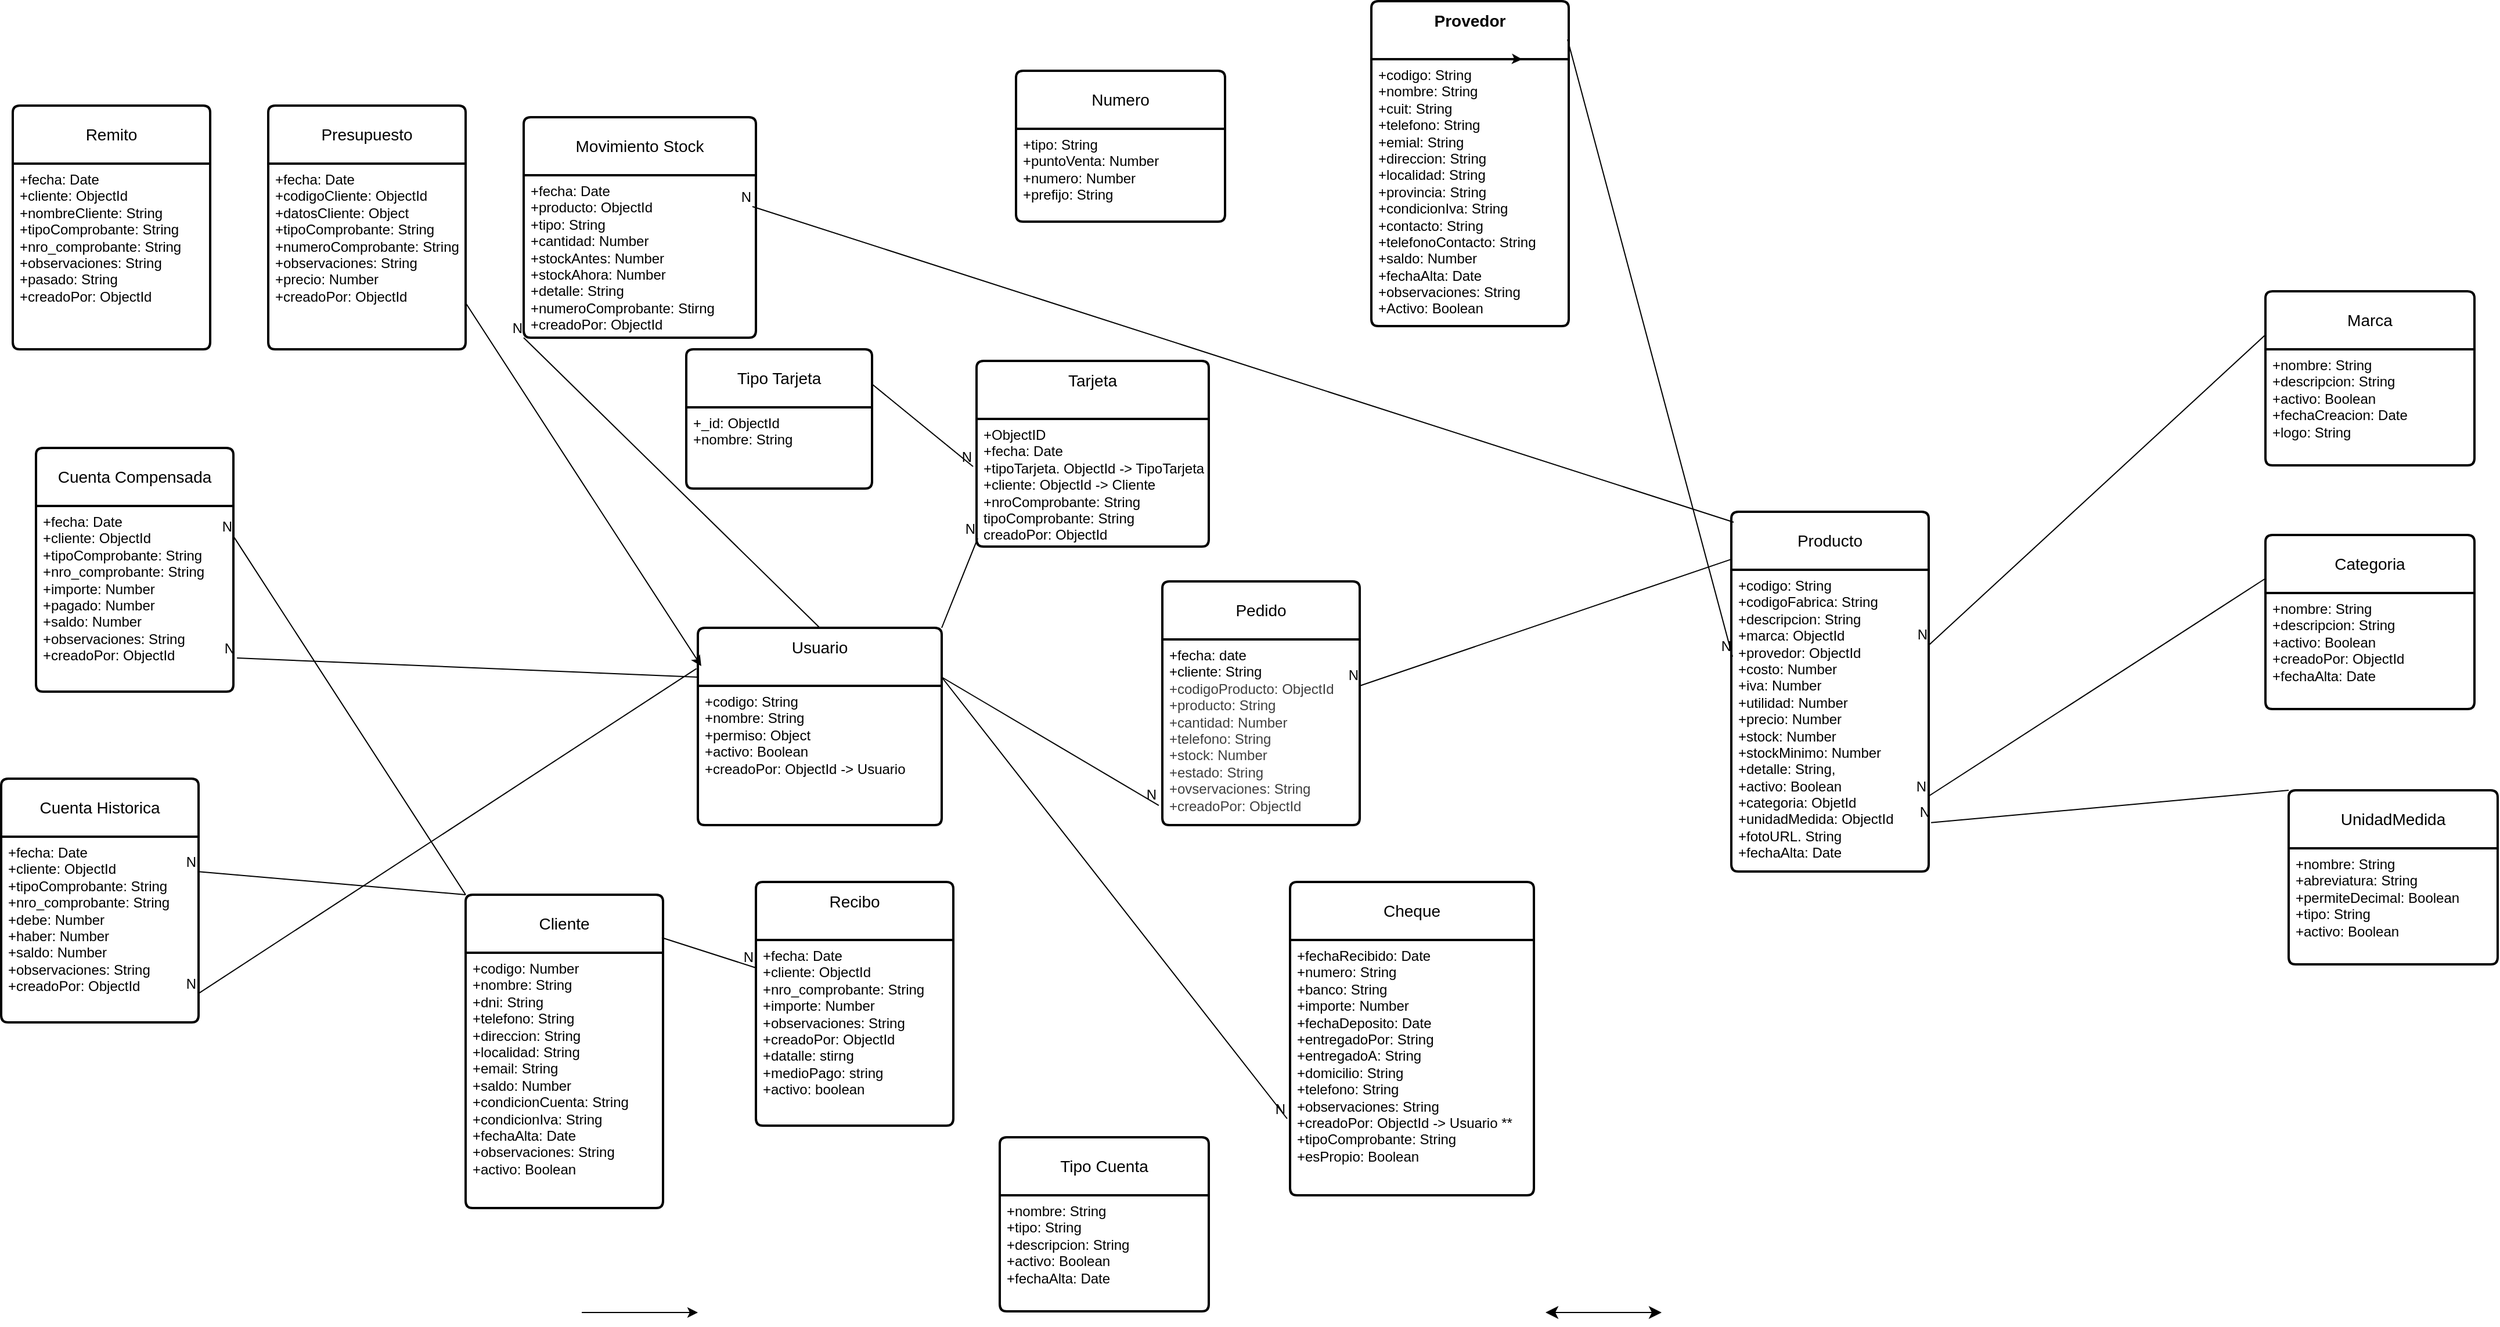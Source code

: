 <mxfile>
    <diagram id="AMF_PIOx8q4Wsd7yPMV6" name="Página-1">
        <mxGraphModel dx="1857" dy="599" grid="1" gridSize="10" guides="1" tooltips="1" connect="1" arrows="1" fold="1" page="1" pageScale="1" pageWidth="827" pageHeight="1169" math="0" shadow="0">
            <root>
                <mxCell id="0"/>
                <mxCell id="1" parent="0"/>
                <mxCell id="78" style="edgeStyle=none;html=1;" parent="1" source="46" target="45" edge="1">
                    <mxGeometry relative="1" as="geometry"/>
                </mxCell>
                <mxCell id="18" value="Tarjeta&lt;div&gt;&lt;br&gt;&lt;/div&gt;" style="swimlane;childLayout=stackLayout;horizontal=1;startSize=50;horizontalStack=0;rounded=1;fontSize=14;fontStyle=0;strokeWidth=2;resizeParent=0;resizeLast=1;shadow=0;dashed=0;align=center;arcSize=4;whiteSpace=wrap;html=1;" parent="1" vertex="1">
                    <mxGeometry x="290" y="350" width="200" height="160" as="geometry"/>
                </mxCell>
                <mxCell id="19" value="+ObjectID&lt;div&gt;+fecha: Date&lt;/div&gt;&lt;div&gt;+tipoTarjeta. ObjectId -&amp;gt; TipoTarjeta&lt;/div&gt;&lt;div&gt;+cliente: ObjectId -&amp;gt; Cliente&lt;/div&gt;&lt;div&gt;+nroComprobante: String&lt;/div&gt;&lt;div&gt;tipoComprobante: String&lt;/div&gt;&lt;div&gt;creadoPor: ObjectId&lt;/div&gt;" style="align=left;strokeColor=none;fillColor=none;spacingLeft=4;fontSize=12;verticalAlign=top;resizable=0;rotatable=0;part=1;html=1;" parent="18" vertex="1">
                    <mxGeometry y="50" width="200" height="110" as="geometry"/>
                </mxCell>
                <mxCell id="20" value="Tipo Tarjeta" style="swimlane;childLayout=stackLayout;horizontal=1;startSize=50;horizontalStack=0;rounded=1;fontSize=14;fontStyle=0;strokeWidth=2;resizeParent=0;resizeLast=1;shadow=0;dashed=0;align=center;arcSize=4;whiteSpace=wrap;html=1;" parent="1" vertex="1">
                    <mxGeometry x="40" y="340" width="160" height="120" as="geometry"/>
                </mxCell>
                <mxCell id="21" value="+_id: ObjectId&lt;div&gt;+nombre: String&lt;/div&gt;" style="align=left;strokeColor=none;fillColor=none;spacingLeft=4;fontSize=12;verticalAlign=top;resizable=0;rotatable=0;part=1;html=1;" parent="20" vertex="1">
                    <mxGeometry y="50" width="160" height="70" as="geometry"/>
                </mxCell>
                <mxCell id="26" value="" style="endArrow=none;html=1;rounded=0;entryX=-0.015;entryY=0.373;entryDx=0;entryDy=0;entryPerimeter=0;exitX=1;exitY=0.25;exitDx=0;exitDy=0;" parent="1" source="20" target="19" edge="1">
                    <mxGeometry relative="1" as="geometry">
                        <mxPoint x="190" y="179.5" as="sourcePoint"/>
                        <mxPoint x="350" y="179.5" as="targetPoint"/>
                    </mxGeometry>
                </mxCell>
                <mxCell id="27" value="N" style="resizable=0;html=1;whiteSpace=wrap;align=right;verticalAlign=bottom;" parent="26" connectable="0" vertex="1">
                    <mxGeometry x="1" relative="1" as="geometry"/>
                </mxCell>
                <mxCell id="29" value="Provedor&lt;div&gt;&lt;br&gt;&lt;/div&gt;" style="swimlane;childLayout=stackLayout;horizontal=1;startSize=50;horizontalStack=0;rounded=1;fontSize=14;fontStyle=1;strokeWidth=2;resizeParent=0;resizeLast=1;shadow=0;dashed=0;align=center;arcSize=4;whiteSpace=wrap;html=1;" parent="1" vertex="1">
                    <mxGeometry x="630" y="40" width="170" height="280" as="geometry"/>
                </mxCell>
                <mxCell id="30" value="+codigo: String&lt;div&gt;+nombre: String&lt;/div&gt;&lt;div&gt;+cuit: String&lt;/div&gt;&lt;div&gt;+telefono: String&lt;/div&gt;&lt;div&gt;+emial: String&lt;/div&gt;&lt;div&gt;+direccion: String&lt;/div&gt;&lt;div&gt;+localidad: String&lt;/div&gt;&lt;div&gt;+provincia: String&lt;/div&gt;&lt;div&gt;+condicionIva: String&lt;/div&gt;&lt;div&gt;+contacto: String&lt;/div&gt;&lt;div&gt;+telefonoContacto: String&lt;/div&gt;&lt;div&gt;+saldo: Number&lt;/div&gt;&lt;div&gt;+fechaAlta: Date&lt;/div&gt;&lt;div&gt;+observaciones: String&lt;/div&gt;&lt;div&gt;+Activo: Boolean&lt;/div&gt;" style="align=left;strokeColor=none;fillColor=none;spacingLeft=4;fontSize=12;verticalAlign=top;resizable=0;rotatable=0;part=1;html=1;" parent="29" vertex="1">
                    <mxGeometry y="50" width="170" height="230" as="geometry"/>
                </mxCell>
                <mxCell id="44" style="edgeStyle=none;html=1;exitX=0.75;exitY=0;exitDx=0;exitDy=0;entryX=0.765;entryY=0.179;entryDx=0;entryDy=0;entryPerimeter=0;" parent="29" source="30" target="29" edge="1">
                    <mxGeometry relative="1" as="geometry"/>
                </mxCell>
                <mxCell id="32" value="Usuario&lt;div&gt;&lt;br&gt;&lt;/div&gt;" style="swimlane;childLayout=stackLayout;horizontal=1;startSize=50;horizontalStack=0;rounded=1;fontSize=14;fontStyle=0;strokeWidth=2;resizeParent=0;resizeLast=1;shadow=0;dashed=0;align=center;arcSize=4;whiteSpace=wrap;html=1;" parent="1" vertex="1">
                    <mxGeometry x="50" y="580" width="210" height="170" as="geometry"/>
                </mxCell>
                <mxCell id="33" value="+codigo: String&lt;div&gt;+nombre: String&lt;/div&gt;&lt;div&gt;+permiso: Object&lt;/div&gt;&lt;div&gt;+activo: Boolean&lt;/div&gt;&lt;div&gt;+creadoPor: ObjectId -&amp;gt; Usuario&lt;/div&gt;&lt;div&gt;&lt;br&gt;&lt;/div&gt;" style="align=left;strokeColor=none;fillColor=none;spacingLeft=4;fontSize=12;verticalAlign=top;resizable=0;rotatable=0;part=1;html=1;" parent="32" vertex="1">
                    <mxGeometry y="50" width="210" height="120" as="geometry"/>
                </mxCell>
                <mxCell id="34" value="&lt;div&gt;UnidadMedida&lt;/div&gt;" style="swimlane;childLayout=stackLayout;horizontal=1;startSize=50;horizontalStack=0;rounded=1;fontSize=14;fontStyle=0;strokeWidth=2;resizeParent=0;resizeLast=1;shadow=0;dashed=0;align=center;arcSize=4;whiteSpace=wrap;html=1;" parent="1" vertex="1">
                    <mxGeometry x="1420" y="720" width="180" height="150" as="geometry"/>
                </mxCell>
                <mxCell id="35" value="&lt;div&gt;+nombre: String&lt;/div&gt;&lt;div&gt;+abreviatura: String&lt;/div&gt;&lt;div&gt;+permiteDecimal: Boolean&lt;/div&gt;&lt;div&gt;+tipo: String&lt;/div&gt;&lt;div&gt;+activo: Boolean&lt;/div&gt;&lt;div&gt;&lt;br&gt;&lt;/div&gt;" style="align=left;strokeColor=none;fillColor=none;spacingLeft=4;fontSize=12;verticalAlign=top;resizable=0;rotatable=0;part=1;html=1;" parent="34" vertex="1">
                    <mxGeometry y="50" width="180" height="100" as="geometry"/>
                </mxCell>
                <mxCell id="36" value="&lt;div&gt;Tipo Cuenta&lt;/div&gt;" style="swimlane;childLayout=stackLayout;horizontal=1;startSize=50;horizontalStack=0;rounded=1;fontSize=14;fontStyle=0;strokeWidth=2;resizeParent=0;resizeLast=1;shadow=0;dashed=0;align=center;arcSize=4;whiteSpace=wrap;html=1;" parent="1" vertex="1">
                    <mxGeometry x="310" y="1019" width="180" height="150" as="geometry"/>
                </mxCell>
                <mxCell id="37" value="&lt;div&gt;+nombre: String&lt;/div&gt;&lt;div&gt;+tipo: String&lt;/div&gt;&lt;div&gt;+descripcion: String&lt;/div&gt;&lt;div&gt;+activo: Boolean&lt;/div&gt;&lt;div&gt;&lt;span style=&quot;background-color: transparent;&quot;&gt;+fechaAlta: Date&lt;/span&gt;&lt;/div&gt;" style="align=left;strokeColor=none;fillColor=none;spacingLeft=4;fontSize=12;verticalAlign=top;resizable=0;rotatable=0;part=1;html=1;" parent="36" vertex="1">
                    <mxGeometry y="50" width="180" height="100" as="geometry"/>
                </mxCell>
                <mxCell id="38" value="&lt;div&gt;Producto&lt;/div&gt;" style="swimlane;childLayout=stackLayout;horizontal=1;startSize=50;horizontalStack=0;rounded=1;fontSize=14;fontStyle=0;strokeWidth=2;resizeParent=0;resizeLast=1;shadow=0;dashed=0;align=center;arcSize=4;whiteSpace=wrap;html=1;" parent="1" vertex="1">
                    <mxGeometry x="940" y="480" width="170" height="310" as="geometry"/>
                </mxCell>
                <mxCell id="39" value="+codigo: String&lt;div&gt;+codigoFabrica: String&lt;/div&gt;&lt;div&gt;+descripcion: String&lt;/div&gt;&lt;div&gt;+marca: ObjectId&lt;/div&gt;&lt;div&gt;+provedor: ObjectId&lt;/div&gt;&lt;div&gt;+costo: Number&lt;/div&gt;&lt;div&gt;+iva: Number&lt;/div&gt;&lt;div&gt;+utilidad: Number&lt;/div&gt;&lt;div&gt;+precio: Number&lt;/div&gt;&lt;div&gt;+stock: Number&lt;/div&gt;&lt;div&gt;+stockMinimo: Number&lt;/div&gt;&lt;div&gt;+detalle: String,&lt;/div&gt;&lt;div&gt;+activo: Boolean&lt;/div&gt;&lt;div&gt;+categoria: ObjetId&lt;/div&gt;&lt;div&gt;+unidadMedida: ObjectId&lt;/div&gt;&lt;div&gt;+fotoURL. String&lt;/div&gt;&lt;div&gt;+fechaAlta: Date&lt;/div&gt;" style="align=left;strokeColor=none;fillColor=none;spacingLeft=4;fontSize=12;verticalAlign=top;resizable=0;rotatable=0;part=1;html=1;" parent="38" vertex="1">
                    <mxGeometry y="50" width="170" height="260" as="geometry"/>
                </mxCell>
                <mxCell id="42" value="" style="endArrow=none;html=1;rounded=0;entryX=1.012;entryY=0.838;entryDx=0;entryDy=0;entryPerimeter=0;exitX=0;exitY=0;exitDx=0;exitDy=0;" parent="1" source="34" target="39" edge="1">
                    <mxGeometry relative="1" as="geometry">
                        <mxPoint x="210" y="560" as="sourcePoint"/>
                        <mxPoint x="257" y="561.5" as="targetPoint"/>
                    </mxGeometry>
                </mxCell>
                <mxCell id="43" value="N" style="resizable=0;html=1;whiteSpace=wrap;align=right;verticalAlign=bottom;" parent="42" connectable="0" vertex="1">
                    <mxGeometry x="1" relative="1" as="geometry"/>
                </mxCell>
                <mxCell id="45" value="&lt;div&gt;Pedido&lt;/div&gt;" style="swimlane;childLayout=stackLayout;horizontal=1;startSize=50;horizontalStack=0;rounded=1;fontSize=14;fontStyle=0;strokeWidth=2;resizeParent=0;resizeLast=1;shadow=0;dashed=0;align=center;arcSize=4;whiteSpace=wrap;html=1;" parent="1" vertex="1">
                    <mxGeometry x="450" y="540" width="170" height="210" as="geometry"/>
                </mxCell>
                <mxCell id="46" value="+fecha: date&lt;div&gt;+cliente: String&lt;/div&gt;&lt;div&gt;&lt;span style=&quot;color: rgb(63, 63, 63);&quot;&gt;+codigoProducto: ObjectId&lt;/span&gt;&lt;/div&gt;&lt;div&gt;&lt;span style=&quot;color: rgb(63, 63, 63);&quot;&gt;+producto: String&lt;/span&gt;&lt;span style=&quot;color: rgb(63, 63, 63);&quot;&gt;&lt;/span&gt;&lt;/div&gt;&lt;div&gt;&lt;span style=&quot;color: rgb(63, 63, 63);&quot;&gt;+cantidad: Number&lt;/span&gt;&lt;/div&gt;&lt;div&gt;&lt;span style=&quot;color: rgb(63, 63, 63);&quot;&gt;+telefono: String&lt;/span&gt;&lt;/div&gt;&lt;div&gt;&lt;span style=&quot;color: rgb(63, 63, 63);&quot;&gt;+stock: Number&lt;/span&gt;&lt;span style=&quot;color: rgb(63, 63, 63);&quot;&gt;&lt;/span&gt;&lt;/div&gt;&lt;div&gt;&lt;span style=&quot;color: rgb(63, 63, 63);&quot;&gt;+estado: String&lt;/span&gt;&lt;/div&gt;&lt;div&gt;&lt;span style=&quot;color: rgb(63, 63, 63);&quot;&gt;+ovservaciones: String&lt;/span&gt;&lt;span style=&quot;color: rgb(63, 63, 63);&quot;&gt;&lt;/span&gt;&lt;/div&gt;&lt;div&gt;&lt;span style=&quot;color: rgb(63, 63, 63);&quot;&gt;+creadoPor: ObjectId&lt;/span&gt;&lt;span style=&quot;color: rgb(63, 63, 63);&quot;&gt;&lt;/span&gt;&lt;/div&gt;" style="align=left;strokeColor=none;fillColor=none;spacingLeft=4;fontSize=12;verticalAlign=top;resizable=0;rotatable=0;part=1;html=1;" parent="45" vertex="1">
                    <mxGeometry y="50" width="170" height="160" as="geometry"/>
                </mxCell>
                <mxCell id="49" value="" style="endArrow=none;html=1;rounded=0;entryX=-0.018;entryY=0.894;entryDx=0;entryDy=0;entryPerimeter=0;exitX=1;exitY=0.25;exitDx=0;exitDy=0;" parent="1" source="32" target="46" edge="1">
                    <mxGeometry relative="1" as="geometry">
                        <mxPoint x="220" y="610" as="sourcePoint"/>
                        <mxPoint x="299" y="610" as="targetPoint"/>
                    </mxGeometry>
                </mxCell>
                <mxCell id="50" value="N" style="resizable=0;html=1;whiteSpace=wrap;align=right;verticalAlign=bottom;" parent="49" connectable="0" vertex="1">
                    <mxGeometry x="1" relative="1" as="geometry"/>
                </mxCell>
                <mxCell id="51" value="" style="endArrow=none;html=1;rounded=0;entryX=1;entryY=0.25;entryDx=0;entryDy=0;exitX=0;exitY=0.132;exitDx=0;exitDy=0;exitPerimeter=0;" parent="1" source="38" target="46" edge="1">
                    <mxGeometry relative="1" as="geometry">
                        <mxPoint x="1181.02" y="448.13" as="sourcePoint"/>
                        <mxPoint x="960" y="960" as="targetPoint"/>
                    </mxGeometry>
                </mxCell>
                <mxCell id="52" value="N" style="resizable=0;html=1;whiteSpace=wrap;align=right;verticalAlign=bottom;" parent="51" connectable="0" vertex="1">
                    <mxGeometry x="1" relative="1" as="geometry"/>
                </mxCell>
                <mxCell id="53" value="" style="endArrow=none;html=1;rounded=0;entryX=0.005;entryY=0.936;entryDx=0;entryDy=0;entryPerimeter=0;exitX=1;exitY=0;exitDx=0;exitDy=0;" parent="1" source="32" target="19" edge="1">
                    <mxGeometry relative="1" as="geometry">
                        <mxPoint x="230" y="780" as="sourcePoint"/>
                        <mxPoint x="469" y="845" as="targetPoint"/>
                    </mxGeometry>
                </mxCell>
                <mxCell id="54" value="N" style="resizable=0;html=1;whiteSpace=wrap;align=right;verticalAlign=bottom;" parent="53" connectable="0" vertex="1">
                    <mxGeometry x="1" relative="1" as="geometry"/>
                </mxCell>
                <mxCell id="55" value="&lt;div&gt;Numero&lt;/div&gt;" style="swimlane;childLayout=stackLayout;horizontal=1;startSize=50;horizontalStack=0;rounded=1;fontSize=14;fontStyle=0;strokeWidth=2;resizeParent=0;resizeLast=1;shadow=0;dashed=0;align=center;arcSize=4;whiteSpace=wrap;html=1;" parent="1" vertex="1">
                    <mxGeometry x="324" y="100" width="180" height="130" as="geometry"/>
                </mxCell>
                <mxCell id="56" value="&lt;div&gt;+tipo: String&lt;/div&gt;&lt;div&gt;+puntoVenta: Number&lt;/div&gt;&lt;div&gt;+numero: Number&lt;/div&gt;&lt;div&gt;+prefijo: String&lt;/div&gt;&lt;div&gt;&lt;span style=&quot;font-family: monospace; font-size: 0px;&quot;&gt;%3CmxGraphModel%3E%3Croot%3E%3CmxCell%20id%3D%220%22%2F%3E%3CmxCell%20id%3D%221%22%20parent%3D%220%22%2F%3E%3CmxCell%20id%3D%222%22%20value%3D%22Usuario%26lt%3Bdiv%26gt%3B%26lt%3Bbr%26gt%3B%26lt%3B%2Fdiv%26gt%3B%22%20style%3D%22swimlane%3BchildLayout%3DstackLayout%3Bhorizontal%3D1%3BstartSize%3D50%3BhorizontalStack%3D0%3Brounded%3D1%3BfontSize%3D14%3BfontStyle%3D0%3BstrokeWidth%3D2%3BresizeParent%3D0%3BresizeLast%3D1%3Bshadow%3D0%3Bdashed%3D0%3Balign%3Dcenter%3BarcSize%3D4%3BwhiteSpace%3Dwrap%3Bhtml%3D1%3B%22%20vertex%3D%221%22%20parent%3D%221%22%3E%3CmxGeometry%20x%3D%2280%22%20y%3D%22740%22%20width%3D%22180%22%20height%3D%22150%22%20as%3D%22geometry%22%2F%3E%3C%2FmxCell%3E%3CmxCell%20id%3D%223%22%20value%3D%22%2Bcodigo%3A%20String%26lt%3Bdiv%26gt%3B%2Bnombre%3A%20String%26lt%3B%2Fdiv%26gt%3B%26lt%3Bdiv%26gt%3B%2Bpermiso%3A%20Object%26lt%3B%2Fdiv%26gt%3B%26lt%3Bdiv%26gt%3B%2Bactivo%3A%20Boolean%26lt%3B%2Fdiv%26gt%3B%26lt%3Bdiv%26gt%3B%2BcreadoPor%3A%20ObjectId%20-%26amp%3Bgt%3B%20Usuario%26lt%3B%2Fdiv%26gt%3B%26lt%3Bdiv%26gt%3B%26lt%3Bbr%26gt%3B%26lt%3B%2Fdiv%26gt%3B%22%20style%3D%22align%3Dleft%3BstrokeColor%3Dnone%3BfillColor%3Dnone%3BspacingLeft%3D4%3BfontSize%3D12%3BverticalAlign%3Dtop%3Bresizable%3D0%3Brotatable%3D0%3Bpart%3D1%3Bhtml%3D1%3B%22%20vertex%3D%221%22%20parent%3D%222%22%3E%3CmxGeometry%20y%3D%2250%22%20width%3D%22180%22%20height%3D%22100%22%20as%3D%22geometry%22%2F%3E%3C%2FmxCell%3E%3C%2Froot%3E%3C%2FmxGraphModel%3E+&lt;/span&gt;&lt;span style=&quot;font-family: monospace; font-size: 0px; background-color: transparent;&quot;&gt;%3CmxGraphModel%3E%3Croot%3E%3CmxCell%20id%3D%220%22%2F%3E%3CmxCell%20id%3D%221%22%20parent%3D%220%22%2F%3E%3CmxCell%20id%3D%222%22%20value%3D%22Usuario%26lt%3Bdiv%26gt%3B%26lt%3Bbr%26gt%3B%26lt%3B%2Fdiv%26gt%3B%22%20style%3D%22swimlane%3BchildLayout%3DstackLayout%3Bhorizontal%3D1%3BstartSize%3D50%3BhorizontalStack%3D0%3Brounded%3D1%3BfontSize%3D14%3BfontStyle%3D0%3BstrokeWidth%3D2%3BresizeParent%3D0%3BresizeLast%3D1%3Bshadow%3D0%3Bdashed%3D0%3Balign%3Dcenter%3BarcSize%3D4%3BwhiteSpace%3Dwrap%3Bhtml%3D1%3B%22%20vertex%3D%221%22%20parent%3D%221%22%3E%3CmxGeometry%20x%3D%2280%22%20y%3D%22740%22%20width%3D%22180%22%20height%3D%22150%22%20as%3D%22geometry%22%2F%3E%3C%2FmxCell%3E%3CmxCell%20id%3D%223%22%20value%3D%22%2Bcodigo%3A%20String%26lt%3Bdiv%26gt%3B%2Bnombre%3A%20String%26lt%3B%2Fdiv%26gt%3B%26lt%3Bdiv%26gt%3B%2Bpermiso%3A%20Object%26lt%3B%2Fdiv%26gt%3B%26lt%3Bdiv%26gt%3B%2Bactivo%3A%20Boolean%26lt%3B%2Fdiv%26gt%3B%26lt%3Bdiv%26gt%3B%2BcreadoPor%3A%20ObjectId%20-%26amp%3Bgt%3B%20Usuario%26lt%3B%2Fdiv%26gt%3B%26lt%3Bdiv%26gt%3B%26lt%3Bbr%26gt%3B%26lt%3B%2Fdiv%26gt%3B%22%20style%3D%22align%3Dleft%3BstrokeColor%3Dnone%3BfillColor%3Dnone%3BspacingLeft%3D4%3BfontSize%3D12%3BverticalAlign%3Dtop%3Bresizable%3D0%3Brotatable%3D0%3Bpart%3D1%3Bhtml%3D1%3B%22%20vertex%3D%221%22%20parent%3D%222%22%3E%3CmxGeometry%20y%3D%2250%22%20width%3D%22180%22%20height%3D%22100%22%20as%3D%22geometry%22%2F%3E%3C%2FmxCell%3E%3C%2Froot%3E%3C%2FmxGraphModel%3E&lt;/span&gt;&lt;/div&gt;" style="align=left;strokeColor=none;fillColor=none;spacingLeft=4;fontSize=12;verticalAlign=top;resizable=0;rotatable=0;part=1;html=1;" parent="55" vertex="1">
                    <mxGeometry y="50" width="180" height="80" as="geometry"/>
                </mxCell>
                <mxCell id="57" value="" style="edgeStyle=none;orthogonalLoop=1;jettySize=auto;html=1;" parent="1" edge="1">
                    <mxGeometry width="100" relative="1" as="geometry">
                        <mxPoint x="-50" y="1170" as="sourcePoint"/>
                        <mxPoint x="50" y="1170" as="targetPoint"/>
                        <Array as="points"/>
                    </mxGeometry>
                </mxCell>
                <mxCell id="58" value="" style="edgeStyle=none;orthogonalLoop=1;jettySize=auto;html=1;endArrow=classic;startArrow=classic;endSize=8;startSize=8;" parent="1" edge="1">
                    <mxGeometry width="100" relative="1" as="geometry">
                        <mxPoint x="780" y="1170" as="sourcePoint"/>
                        <mxPoint x="880" y="1170" as="targetPoint"/>
                        <Array as="points"/>
                    </mxGeometry>
                </mxCell>
                <mxCell id="59" value="&lt;div&gt;Movimiento Stock&lt;/div&gt;" style="swimlane;childLayout=stackLayout;horizontal=1;startSize=50;horizontalStack=0;rounded=1;fontSize=14;fontStyle=0;strokeWidth=2;resizeParent=0;resizeLast=1;shadow=0;dashed=0;align=center;arcSize=4;whiteSpace=wrap;html=1;" parent="1" vertex="1">
                    <mxGeometry x="-100" y="140" width="200" height="190" as="geometry"/>
                </mxCell>
                <mxCell id="60" value="+fecha: Date&lt;div&gt;+producto: ObjectId&lt;/div&gt;&lt;div&gt;+tipo: String&lt;/div&gt;&lt;div&gt;+cantidad: Number&lt;/div&gt;&lt;div&gt;+stockAntes: Number&lt;/div&gt;&lt;div&gt;+stockAhora: Number&lt;/div&gt;&lt;div&gt;+detalle: String&lt;/div&gt;&lt;div&gt;+numeroComprobante: Stirng&lt;/div&gt;&lt;div&gt;+creadoPor: ObjectId&lt;/div&gt;" style="align=left;strokeColor=none;fillColor=none;spacingLeft=4;fontSize=12;verticalAlign=top;resizable=0;rotatable=0;part=1;html=1;" parent="59" vertex="1">
                    <mxGeometry y="50" width="200" height="140" as="geometry"/>
                </mxCell>
                <mxCell id="61" value="" style="endArrow=none;html=1;rounded=0;entryX=0.985;entryY=0.193;entryDx=0;entryDy=0;entryPerimeter=0;exitX=0.012;exitY=0.029;exitDx=0;exitDy=0;exitPerimeter=0;" parent="1" source="38" target="60" edge="1">
                    <mxGeometry relative="1" as="geometry">
                        <mxPoint x="1180" y="450" as="sourcePoint"/>
                        <mxPoint x="1030" y="380" as="targetPoint"/>
                    </mxGeometry>
                </mxCell>
                <mxCell id="62" value="N" style="resizable=0;html=1;whiteSpace=wrap;align=right;verticalAlign=bottom;" parent="61" connectable="0" vertex="1">
                    <mxGeometry x="1" relative="1" as="geometry"/>
                </mxCell>
                <mxCell id="63" value="" style="endArrow=none;html=1;rounded=0;entryX=0;entryY=1;entryDx=0;entryDy=0;exitX=0.5;exitY=0;exitDx=0;exitDy=0;" parent="1" source="32" target="60" edge="1">
                    <mxGeometry relative="1" as="geometry">
                        <mxPoint x="230" y="770" as="sourcePoint"/>
                        <mxPoint x="487" y="586" as="targetPoint"/>
                    </mxGeometry>
                </mxCell>
                <mxCell id="64" value="N" style="resizable=0;html=1;whiteSpace=wrap;align=right;verticalAlign=bottom;" parent="63" connectable="0" vertex="1">
                    <mxGeometry x="1" relative="1" as="geometry"/>
                </mxCell>
                <mxCell id="65" value="&lt;div&gt;Marca&lt;/div&gt;" style="swimlane;childLayout=stackLayout;horizontal=1;startSize=50;horizontalStack=0;rounded=1;fontSize=14;fontStyle=0;strokeWidth=2;resizeParent=0;resizeLast=1;shadow=0;dashed=0;align=center;arcSize=4;whiteSpace=wrap;html=1;" parent="1" vertex="1">
                    <mxGeometry x="1400" y="290" width="180" height="150" as="geometry"/>
                </mxCell>
                <mxCell id="66" value="+nombre: String&lt;div&gt;+descripcion: String&lt;/div&gt;&lt;div&gt;+activo: Boolean&lt;/div&gt;&lt;div&gt;+fechaCreacion: Date&lt;/div&gt;&lt;div&gt;+logo: String&lt;/div&gt;" style="align=left;strokeColor=none;fillColor=none;spacingLeft=4;fontSize=12;verticalAlign=top;resizable=0;rotatable=0;part=1;html=1;" parent="65" vertex="1">
                    <mxGeometry y="50" width="180" height="100" as="geometry"/>
                </mxCell>
                <mxCell id="67" value="" style="endArrow=none;html=1;rounded=0;entryX=1;entryY=0.25;entryDx=0;entryDy=0;exitX=0;exitY=0.25;exitDx=0;exitDy=0;" parent="1" source="65" target="39" edge="1">
                    <mxGeometry relative="1" as="geometry">
                        <mxPoint x="1070" y="385" as="sourcePoint"/>
                        <mxPoint x="1169" y="240" as="targetPoint"/>
                    </mxGeometry>
                </mxCell>
                <mxCell id="68" value="N" style="resizable=0;html=1;whiteSpace=wrap;align=right;verticalAlign=bottom;" parent="67" connectable="0" vertex="1">
                    <mxGeometry x="1" relative="1" as="geometry"/>
                </mxCell>
                <mxCell id="69" value="" style="endArrow=none;html=1;rounded=0;entryX=0.006;entryY=0.288;entryDx=0;entryDy=0;entryPerimeter=0;exitX=0.994;exitY=0.118;exitDx=0;exitDy=0;exitPerimeter=0;" parent="1" source="29" target="39" edge="1">
                    <mxGeometry relative="1" as="geometry">
                        <mxPoint x="900" y="170" as="sourcePoint"/>
                        <mxPoint x="979" y="553" as="targetPoint"/>
                    </mxGeometry>
                </mxCell>
                <mxCell id="70" value="N" style="resizable=0;html=1;whiteSpace=wrap;align=right;verticalAlign=bottom;" parent="69" connectable="0" vertex="1">
                    <mxGeometry x="1" relative="1" as="geometry"/>
                </mxCell>
                <mxCell id="71" value="Cuenta Historica" style="swimlane;childLayout=stackLayout;horizontal=1;startSize=50;horizontalStack=0;rounded=1;fontSize=14;fontStyle=0;strokeWidth=2;resizeParent=0;resizeLast=1;shadow=0;dashed=0;align=center;arcSize=4;whiteSpace=wrap;html=1;" parent="1" vertex="1">
                    <mxGeometry x="-550" y="710" width="170" height="210" as="geometry"/>
                </mxCell>
                <mxCell id="72" value="+fecha: Date&lt;div&gt;+cliente: ObjectId&lt;/div&gt;&lt;div&gt;+tipoComprobante: String&lt;/div&gt;&lt;div&gt;+nro_comprobante: String&lt;/div&gt;&lt;div&gt;+debe: Number&lt;/div&gt;&lt;div&gt;+haber: Number&lt;/div&gt;&lt;div&gt;+saldo: Number&lt;/div&gt;&lt;div&gt;+observaciones: String&lt;/div&gt;&lt;div&gt;+creadoPor: ObjectId&lt;/div&gt;" style="align=left;strokeColor=none;fillColor=none;spacingLeft=4;fontSize=12;verticalAlign=top;resizable=0;rotatable=0;part=1;html=1;" parent="71" vertex="1">
                    <mxGeometry y="50" width="170" height="160" as="geometry"/>
                </mxCell>
                <mxCell id="73" value="" style="endArrow=none;html=1;rounded=0;entryX=1;entryY=0.844;entryDx=0;entryDy=0;entryPerimeter=0;exitX=-0.006;exitY=0.207;exitDx=0;exitDy=0;exitPerimeter=0;" parent="1" source="32" target="72" edge="1">
                    <mxGeometry relative="1" as="geometry">
                        <mxPoint x="330" y="930" as="sourcePoint"/>
                        <mxPoint x="647" y="920" as="targetPoint"/>
                    </mxGeometry>
                </mxCell>
                <mxCell id="74" value="N" style="resizable=0;html=1;whiteSpace=wrap;align=right;verticalAlign=bottom;" parent="73" connectable="0" vertex="1">
                    <mxGeometry x="1" relative="1" as="geometry"/>
                </mxCell>
                <mxCell id="75" value="Cuenta Compensada" style="swimlane;childLayout=stackLayout;horizontal=1;startSize=50;horizontalStack=0;rounded=1;fontSize=14;fontStyle=0;strokeWidth=2;resizeParent=0;resizeLast=1;shadow=0;dashed=0;align=center;arcSize=4;whiteSpace=wrap;html=1;" parent="1" vertex="1">
                    <mxGeometry x="-520" y="425" width="170" height="210" as="geometry"/>
                </mxCell>
                <mxCell id="76" value="+fecha: Date&lt;div&gt;+cliente: ObjectId&lt;/div&gt;&lt;div&gt;+tipoComprobante: String&lt;/div&gt;&lt;div&gt;+nro_comprobante: String&lt;/div&gt;&lt;div&gt;+importe: Number&lt;/div&gt;&lt;div&gt;+pagado: Number&lt;/div&gt;&lt;div&gt;+saldo: Number&lt;/div&gt;&lt;div&gt;+observaciones: String&lt;/div&gt;&lt;div&gt;+creadoPor: ObjectId&lt;/div&gt;" style="align=left;strokeColor=none;fillColor=none;spacingLeft=4;fontSize=12;verticalAlign=top;resizable=0;rotatable=0;part=1;html=1;" parent="75" vertex="1">
                    <mxGeometry y="50" width="170" height="160" as="geometry"/>
                </mxCell>
                <mxCell id="80" value="" style="endArrow=none;html=1;rounded=0;entryX=1.018;entryY=0.819;entryDx=0;entryDy=0;entryPerimeter=0;exitX=0;exitY=0.25;exitDx=0;exitDy=0;" parent="1" source="32" target="76" edge="1">
                    <mxGeometry relative="1" as="geometry">
                        <mxPoint x="260" y="790" as="sourcePoint"/>
                        <mxPoint x="717" y="845" as="targetPoint"/>
                    </mxGeometry>
                </mxCell>
                <mxCell id="81" value="N" style="resizable=0;html=1;whiteSpace=wrap;align=right;verticalAlign=bottom;" parent="80" connectable="0" vertex="1">
                    <mxGeometry x="1" relative="1" as="geometry"/>
                </mxCell>
                <mxCell id="82" value="&lt;div&gt;Cliente&lt;/div&gt;" style="swimlane;childLayout=stackLayout;horizontal=1;startSize=50;horizontalStack=0;rounded=1;fontSize=14;fontStyle=0;strokeWidth=2;resizeParent=0;resizeLast=1;shadow=0;dashed=0;align=center;arcSize=4;whiteSpace=wrap;html=1;" parent="1" vertex="1">
                    <mxGeometry x="-150" y="810" width="170" height="270" as="geometry"/>
                </mxCell>
                <mxCell id="83" value="+codigo: Number&lt;div&gt;+nombre: String&lt;/div&gt;&lt;div&gt;+dni: String&lt;/div&gt;&lt;div&gt;+telefono: String&lt;/div&gt;&lt;div&gt;+direccion: String&lt;/div&gt;&lt;div&gt;+localidad: String&lt;/div&gt;&lt;div&gt;+email: String&lt;/div&gt;&lt;div&gt;+saldo: Number&lt;/div&gt;&lt;div&gt;+condicionCuenta: String&lt;/div&gt;&lt;div&gt;+condicionIva: String&lt;/div&gt;&lt;div&gt;+fechaAlta: Date&lt;/div&gt;&lt;div&gt;+observaciones: String&lt;/div&gt;&lt;div&gt;+activo: Boolean&lt;/div&gt;" style="align=left;strokeColor=none;fillColor=none;spacingLeft=4;fontSize=12;verticalAlign=top;resizable=0;rotatable=0;part=1;html=1;" parent="82" vertex="1">
                    <mxGeometry y="50" width="170" height="220" as="geometry"/>
                </mxCell>
                <mxCell id="85" value="&lt;div&gt;Cheque&lt;/div&gt;" style="swimlane;childLayout=stackLayout;horizontal=1;startSize=50;horizontalStack=0;rounded=1;fontSize=14;fontStyle=0;strokeWidth=2;resizeParent=0;resizeLast=1;shadow=0;dashed=0;align=center;arcSize=4;whiteSpace=wrap;html=1;" parent="1" vertex="1">
                    <mxGeometry x="560" y="799" width="210" height="270" as="geometry"/>
                </mxCell>
                <mxCell id="86" value="+fechaRecibido: Date&lt;div&gt;+numero: String&lt;/div&gt;&lt;div&gt;+banco: String&lt;/div&gt;&lt;div&gt;+importe: Number&lt;/div&gt;&lt;div&gt;+fechaDeposito: Date&lt;/div&gt;&lt;div&gt;+entregadoPor: String&lt;/div&gt;&lt;div&gt;+entregadoA: String&lt;/div&gt;&lt;div&gt;+domicilio: String&lt;/div&gt;&lt;div&gt;+telefono: String&lt;/div&gt;&lt;div&gt;+observaciones: String&lt;/div&gt;&lt;div&gt;+creadoPor: ObjectId -&amp;gt; Usuario **&lt;/div&gt;&lt;div&gt;+tipoComprobante: String&lt;/div&gt;&lt;div&gt;+esPropio: Boolean&lt;/div&gt;" style="align=left;strokeColor=none;fillColor=none;spacingLeft=4;fontSize=12;verticalAlign=top;resizable=0;rotatable=0;part=1;html=1;" parent="85" vertex="1">
                    <mxGeometry y="50" width="210" height="220" as="geometry"/>
                </mxCell>
                <mxCell id="87" value="&lt;div&gt;Categoria&lt;/div&gt;" style="swimlane;childLayout=stackLayout;horizontal=1;startSize=50;horizontalStack=0;rounded=1;fontSize=14;fontStyle=0;strokeWidth=2;resizeParent=0;resizeLast=1;shadow=0;dashed=0;align=center;arcSize=4;whiteSpace=wrap;html=1;" parent="1" vertex="1">
                    <mxGeometry x="1400" y="500" width="180" height="150" as="geometry"/>
                </mxCell>
                <mxCell id="88" value="+nombre: String&lt;div&gt;+descripcion: String&lt;/div&gt;&lt;div&gt;+activo: Boolean&lt;/div&gt;&lt;div&gt;+creadoPor: ObjectId&lt;/div&gt;&lt;div&gt;+fechaAlta: Date&lt;/div&gt;" style="align=left;strokeColor=none;fillColor=none;spacingLeft=4;fontSize=12;verticalAlign=top;resizable=0;rotatable=0;part=1;html=1;" parent="87" vertex="1">
                    <mxGeometry y="50" width="180" height="100" as="geometry"/>
                </mxCell>
                <mxCell id="89" value="" style="endArrow=none;html=1;rounded=0;entryX=1;entryY=0.188;entryDx=0;entryDy=0;entryPerimeter=0;exitX=0;exitY=0;exitDx=0;exitDy=0;" parent="1" source="82" target="72" edge="1">
                    <mxGeometry relative="1" as="geometry">
                        <mxPoint y="633" as="sourcePoint"/>
                        <mxPoint x="120" y="1069" as="targetPoint"/>
                    </mxGeometry>
                </mxCell>
                <mxCell id="90" value="N" style="resizable=0;html=1;whiteSpace=wrap;align=right;verticalAlign=bottom;" parent="89" connectable="0" vertex="1">
                    <mxGeometry x="1" relative="1" as="geometry"/>
                </mxCell>
                <mxCell id="91" value="" style="endArrow=none;html=1;rounded=0;entryX=1;entryY=0.163;entryDx=0;entryDy=0;entryPerimeter=0;exitX=0;exitY=0;exitDx=0;exitDy=0;" parent="1" source="82" target="76" edge="1">
                    <mxGeometry relative="1" as="geometry">
                        <mxPoint x="-120" y="755" as="sourcePoint"/>
                        <mxPoint x="181" y="890" as="targetPoint"/>
                    </mxGeometry>
                </mxCell>
                <mxCell id="92" value="N" style="resizable=0;html=1;whiteSpace=wrap;align=right;verticalAlign=bottom;" parent="91" connectable="0" vertex="1">
                    <mxGeometry x="1" relative="1" as="geometry"/>
                </mxCell>
                <mxCell id="93" value="" style="endArrow=none;html=1;rounded=0;entryX=-0.012;entryY=0.7;entryDx=0;entryDy=0;entryPerimeter=0;exitX=1;exitY=0.25;exitDx=0;exitDy=0;" parent="1" source="32" target="86" edge="1">
                    <mxGeometry relative="1" as="geometry">
                        <mxPoint x="280" y="680" as="sourcePoint"/>
                        <mxPoint x="467" y="775" as="targetPoint"/>
                    </mxGeometry>
                </mxCell>
                <mxCell id="94" value="N" style="resizable=0;html=1;whiteSpace=wrap;align=right;verticalAlign=bottom;" parent="93" connectable="0" vertex="1">
                    <mxGeometry x="1" relative="1" as="geometry"/>
                </mxCell>
                <mxCell id="95" value="" style="endArrow=none;html=1;rounded=0;entryX=1;entryY=0.75;entryDx=0;entryDy=0;exitX=0;exitY=0.25;exitDx=0;exitDy=0;" parent="1" source="87" target="39" edge="1">
                    <mxGeometry relative="1" as="geometry">
                        <mxPoint x="1440" y="420" as="sourcePoint"/>
                        <mxPoint x="1150" y="687" as="targetPoint"/>
                    </mxGeometry>
                </mxCell>
                <mxCell id="96" value="N" style="resizable=0;html=1;whiteSpace=wrap;align=right;verticalAlign=bottom;" parent="95" connectable="0" vertex="1">
                    <mxGeometry x="1" relative="1" as="geometry"/>
                </mxCell>
                <mxCell id="97" value="Recibo&lt;div&gt;&lt;br&gt;&lt;/div&gt;" style="swimlane;childLayout=stackLayout;horizontal=1;startSize=50;horizontalStack=0;rounded=1;fontSize=14;fontStyle=0;strokeWidth=2;resizeParent=0;resizeLast=1;shadow=0;dashed=0;align=center;arcSize=4;whiteSpace=wrap;html=1;" parent="1" vertex="1">
                    <mxGeometry x="100" y="799" width="170" height="210" as="geometry"/>
                </mxCell>
                <mxCell id="98" value="+fecha: Date&lt;div&gt;+cliente: ObjectId&lt;/div&gt;&lt;div&gt;+nro_comprobante: String&lt;/div&gt;&lt;div&gt;+importe: Number&lt;/div&gt;&lt;div&gt;+observaciones: String&lt;/div&gt;&lt;div&gt;+creadoPor: ObjectId&lt;/div&gt;&lt;div&gt;+datalle: stirng&lt;/div&gt;&lt;div&gt;+medioPago: string&lt;/div&gt;&lt;div&gt;+activo: boolean&lt;/div&gt;" style="align=left;strokeColor=none;fillColor=none;spacingLeft=4;fontSize=12;verticalAlign=top;resizable=0;rotatable=0;part=1;html=1;" parent="97" vertex="1">
                    <mxGeometry y="50" width="170" height="160" as="geometry"/>
                </mxCell>
                <mxCell id="99" value="" style="endArrow=none;html=1;rounded=0;entryX=0;entryY=0.15;entryDx=0;entryDy=0;entryPerimeter=0;exitX=0.994;exitY=0.137;exitDx=0;exitDy=0;exitPerimeter=0;" parent="1" source="82" target="98" edge="1">
                    <mxGeometry relative="1" as="geometry">
                        <mxPoint x="-20" y="775" as="sourcePoint"/>
                        <mxPoint x="167" y="870" as="targetPoint"/>
                    </mxGeometry>
                </mxCell>
                <mxCell id="100" value="N" style="resizable=0;html=1;whiteSpace=wrap;align=right;verticalAlign=bottom;" parent="99" connectable="0" vertex="1">
                    <mxGeometry x="1" relative="1" as="geometry"/>
                </mxCell>
                <mxCell id="101" value="Remito" style="swimlane;childLayout=stackLayout;horizontal=1;startSize=50;horizontalStack=0;rounded=1;fontSize=14;fontStyle=0;strokeWidth=2;resizeParent=0;resizeLast=1;shadow=0;dashed=0;align=center;arcSize=4;whiteSpace=wrap;html=1;" parent="1" vertex="1">
                    <mxGeometry x="-540" y="130" width="170" height="210" as="geometry"/>
                </mxCell>
                <mxCell id="102" value="+fecha: Date&lt;div&gt;+cliente: ObjectId&lt;/div&gt;&lt;div&gt;+nombreCliente: String&lt;/div&gt;&lt;div&gt;+tipoComprobante: String&lt;/div&gt;&lt;div&gt;+nro_comprobante: String&lt;/div&gt;&lt;div&gt;+observaciones: String&lt;/div&gt;&lt;div&gt;+pasado: String&lt;/div&gt;&lt;div&gt;+creadoPor: ObjectId&lt;/div&gt;" style="align=left;strokeColor=none;fillColor=none;spacingLeft=4;fontSize=12;verticalAlign=top;resizable=0;rotatable=0;part=1;html=1;" parent="101" vertex="1">
                    <mxGeometry y="50" width="170" height="160" as="geometry"/>
                </mxCell>
                <mxCell id="103" value="Presupuesto" style="swimlane;childLayout=stackLayout;horizontal=1;startSize=50;horizontalStack=0;rounded=1;fontSize=14;fontStyle=0;strokeWidth=2;resizeParent=0;resizeLast=1;shadow=0;dashed=0;align=center;arcSize=4;whiteSpace=wrap;html=1;" vertex="1" parent="1">
                    <mxGeometry x="-320" y="130" width="170" height="210" as="geometry"/>
                </mxCell>
                <mxCell id="104" value="+fecha: Date&lt;div&gt;+codigoCliente: ObjectId&lt;/div&gt;&lt;div&gt;+datosCliente: Object&lt;/div&gt;&lt;div&gt;+tipoComprobante: String&lt;/div&gt;&lt;div&gt;+numeroComprobante: String&lt;/div&gt;&lt;div&gt;+observaciones: String&lt;/div&gt;&lt;div&gt;+precio: Number&lt;/div&gt;&lt;div&gt;+creadoPor: ObjectId&lt;/div&gt;" style="align=left;strokeColor=none;fillColor=none;spacingLeft=4;fontSize=12;verticalAlign=top;resizable=0;rotatable=0;part=1;html=1;" vertex="1" parent="103">
                    <mxGeometry y="50" width="170" height="160" as="geometry"/>
                </mxCell>
                <mxCell id="105" style="edgeStyle=none;html=1;exitX=1;exitY=0.75;exitDx=0;exitDy=0;entryX=0.014;entryY=0.194;entryDx=0;entryDy=0;entryPerimeter=0;" edge="1" parent="1" source="104" target="32">
                    <mxGeometry relative="1" as="geometry"/>
                </mxCell>
            </root>
        </mxGraphModel>
    </diagram>
</mxfile>